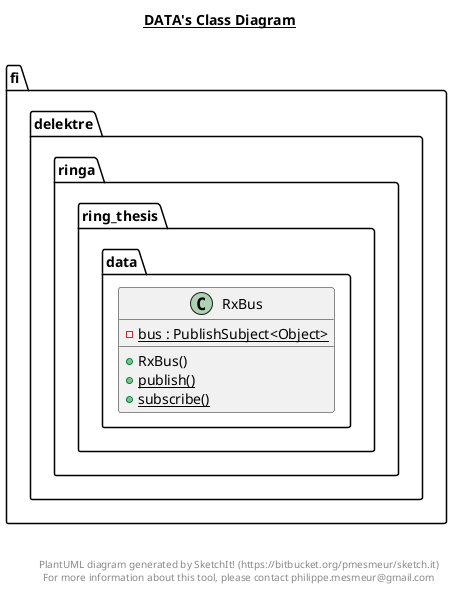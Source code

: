 @startuml

title __DATA's Class Diagram__\n

  namespace fi.delektre.ringa.ring_thesis {
    namespace data {
      class fi.delektre.ringa.ring_thesis.data.RxBus {
          {static} - bus : PublishSubject<Object>
          + RxBus()
          {static} + publish()
          {static} + subscribe()
      }
    }
  }
  



right footer


PlantUML diagram generated by SketchIt! (https://bitbucket.org/pmesmeur/sketch.it)
For more information about this tool, please contact philippe.mesmeur@gmail.com
endfooter

@enduml
